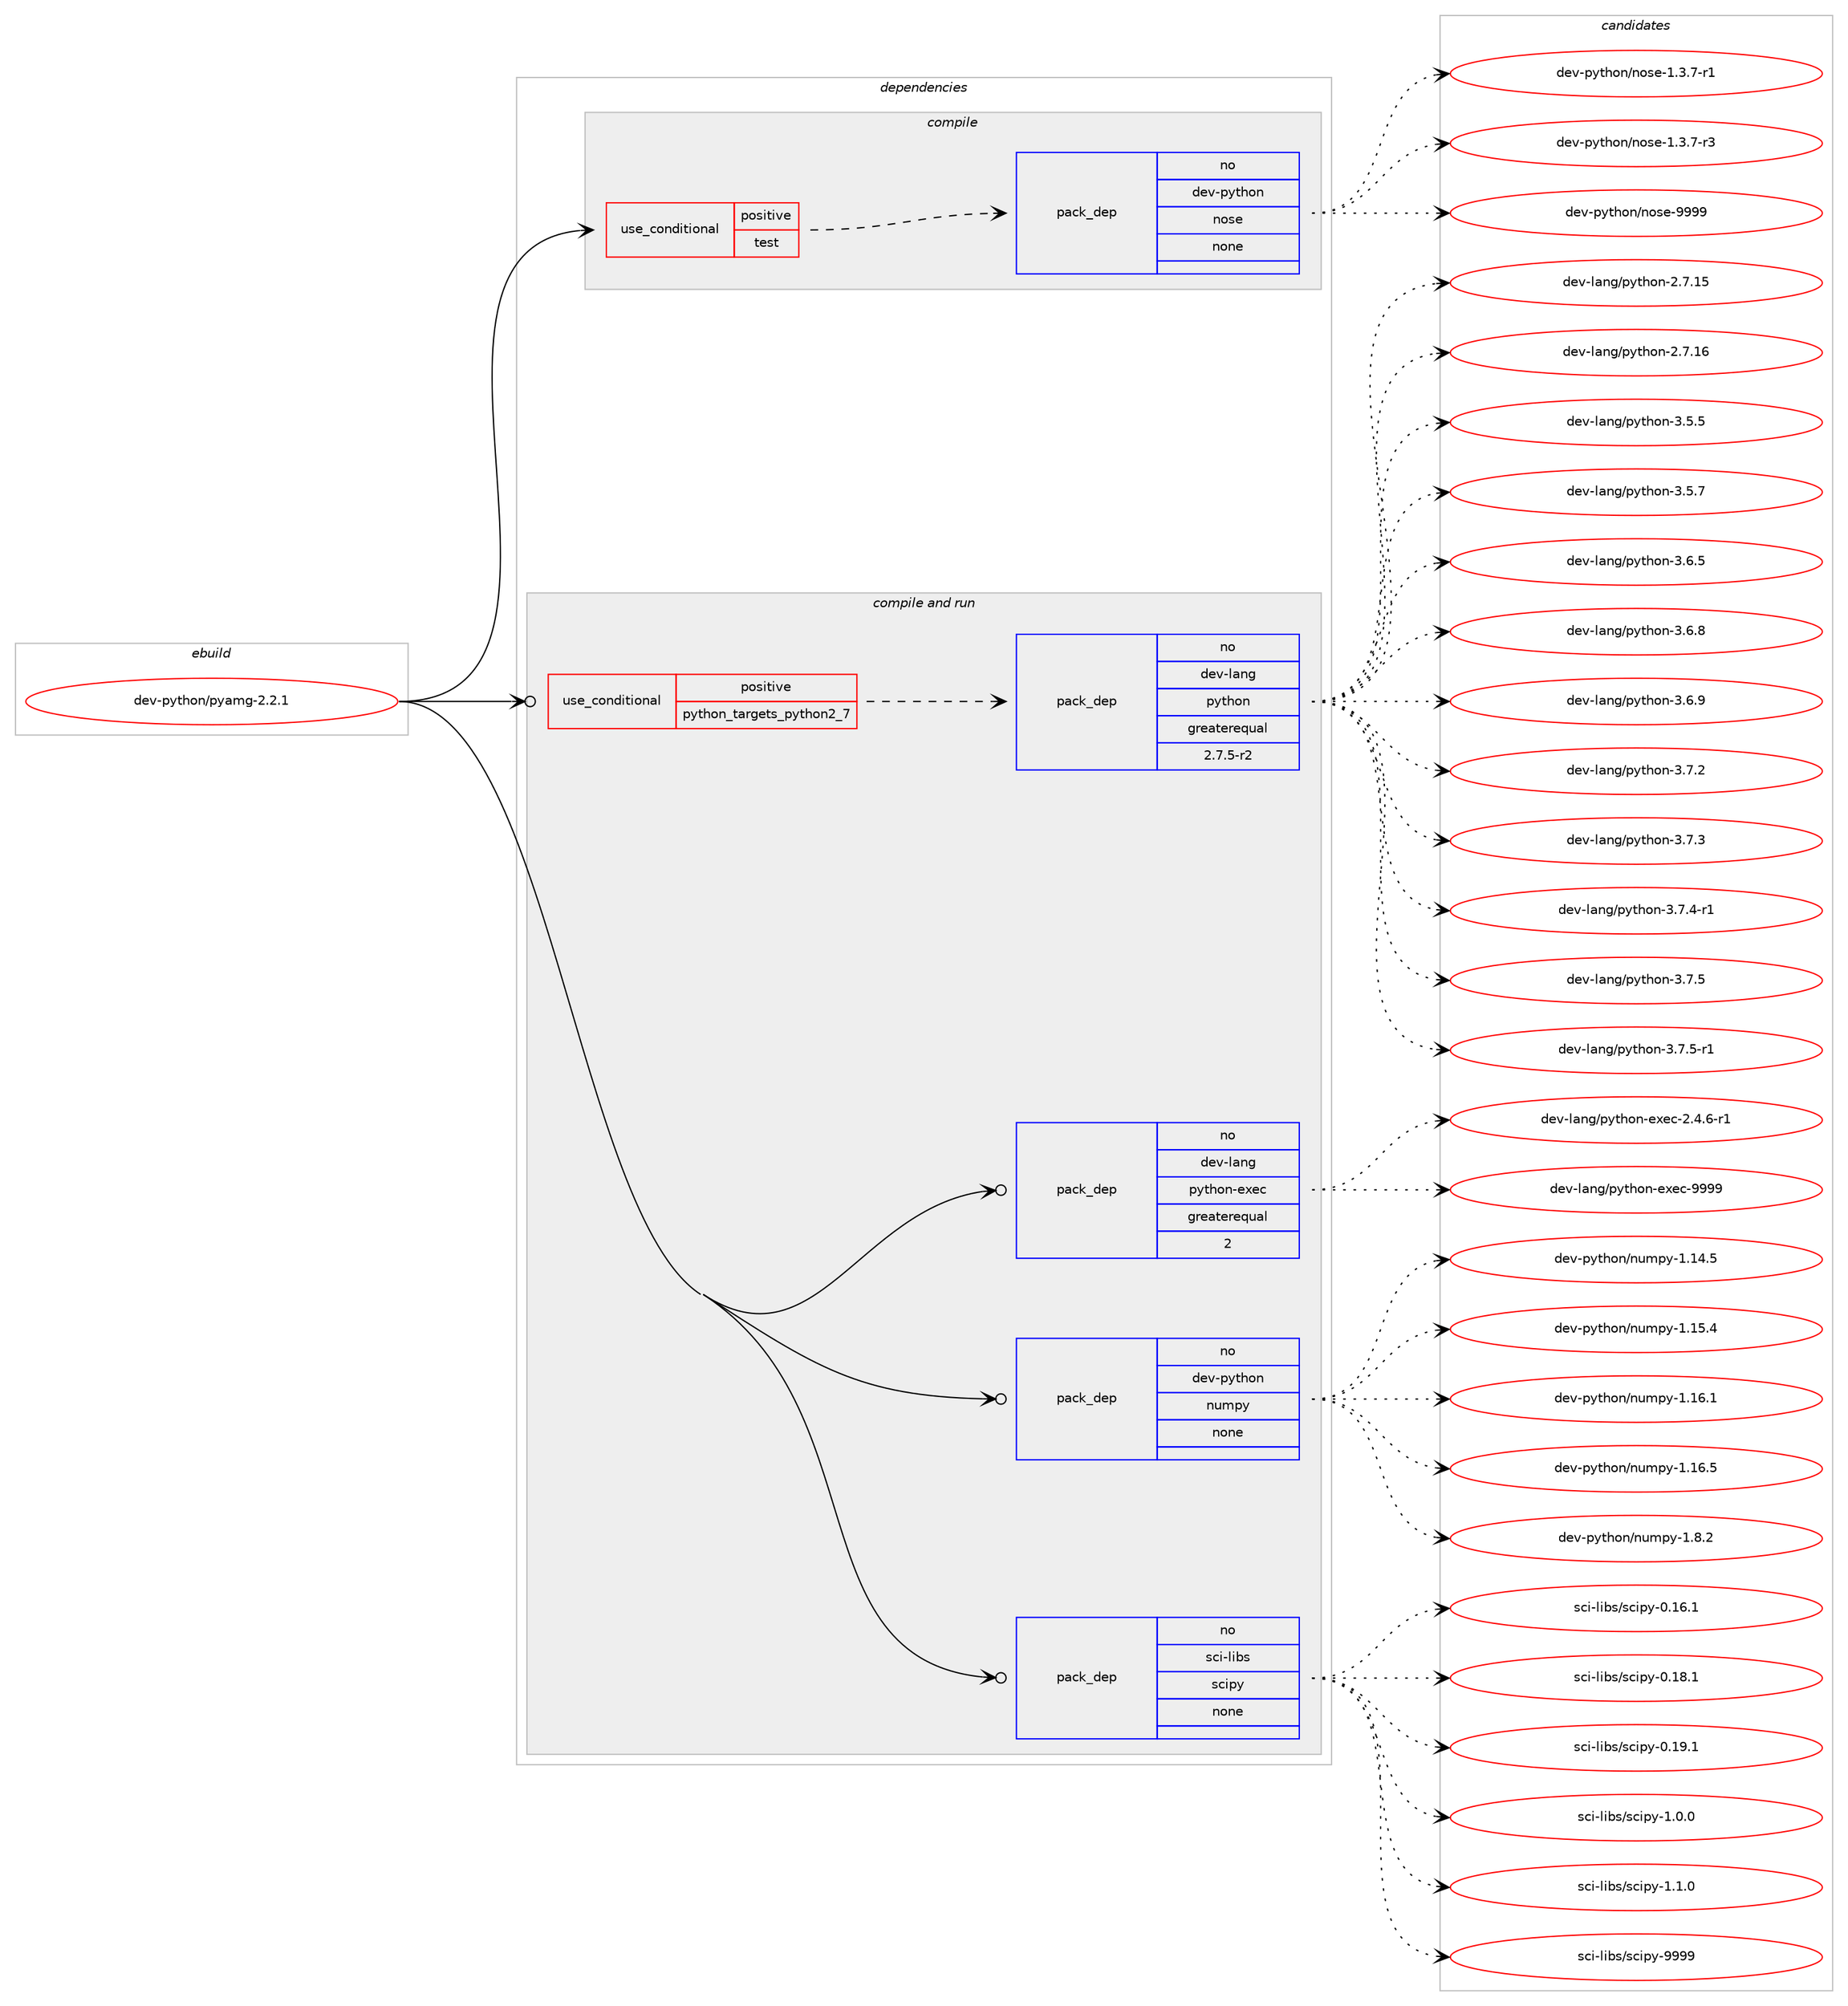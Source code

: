 digraph prolog {

# *************
# Graph options
# *************

newrank=true;
concentrate=true;
compound=true;
graph [rankdir=LR,fontname=Helvetica,fontsize=10,ranksep=1.5];#, ranksep=2.5, nodesep=0.2];
edge  [arrowhead=vee];
node  [fontname=Helvetica,fontsize=10];

# **********
# The ebuild
# **********

subgraph cluster_leftcol {
color=gray;
rank=same;
label=<<i>ebuild</i>>;
id [label="dev-python/pyamg-2.2.1", color=red, width=4, href="../dev-python/pyamg-2.2.1.svg"];
}

# ****************
# The dependencies
# ****************

subgraph cluster_midcol {
color=gray;
label=<<i>dependencies</i>>;
subgraph cluster_compile {
fillcolor="#eeeeee";
style=filled;
label=<<i>compile</i>>;
subgraph cond145269 {
dependency624085 [label=<<TABLE BORDER="0" CELLBORDER="1" CELLSPACING="0" CELLPADDING="4"><TR><TD ROWSPAN="3" CELLPADDING="10">use_conditional</TD></TR><TR><TD>positive</TD></TR><TR><TD>test</TD></TR></TABLE>>, shape=none, color=red];
subgraph pack466972 {
dependency624086 [label=<<TABLE BORDER="0" CELLBORDER="1" CELLSPACING="0" CELLPADDING="4" WIDTH="220"><TR><TD ROWSPAN="6" CELLPADDING="30">pack_dep</TD></TR><TR><TD WIDTH="110">no</TD></TR><TR><TD>dev-python</TD></TR><TR><TD>nose</TD></TR><TR><TD>none</TD></TR><TR><TD></TD></TR></TABLE>>, shape=none, color=blue];
}
dependency624085:e -> dependency624086:w [weight=20,style="dashed",arrowhead="vee"];
}
id:e -> dependency624085:w [weight=20,style="solid",arrowhead="vee"];
}
subgraph cluster_compileandrun {
fillcolor="#eeeeee";
style=filled;
label=<<i>compile and run</i>>;
subgraph cond145270 {
dependency624087 [label=<<TABLE BORDER="0" CELLBORDER="1" CELLSPACING="0" CELLPADDING="4"><TR><TD ROWSPAN="3" CELLPADDING="10">use_conditional</TD></TR><TR><TD>positive</TD></TR><TR><TD>python_targets_python2_7</TD></TR></TABLE>>, shape=none, color=red];
subgraph pack466973 {
dependency624088 [label=<<TABLE BORDER="0" CELLBORDER="1" CELLSPACING="0" CELLPADDING="4" WIDTH="220"><TR><TD ROWSPAN="6" CELLPADDING="30">pack_dep</TD></TR><TR><TD WIDTH="110">no</TD></TR><TR><TD>dev-lang</TD></TR><TR><TD>python</TD></TR><TR><TD>greaterequal</TD></TR><TR><TD>2.7.5-r2</TD></TR></TABLE>>, shape=none, color=blue];
}
dependency624087:e -> dependency624088:w [weight=20,style="dashed",arrowhead="vee"];
}
id:e -> dependency624087:w [weight=20,style="solid",arrowhead="odotvee"];
subgraph pack466974 {
dependency624089 [label=<<TABLE BORDER="0" CELLBORDER="1" CELLSPACING="0" CELLPADDING="4" WIDTH="220"><TR><TD ROWSPAN="6" CELLPADDING="30">pack_dep</TD></TR><TR><TD WIDTH="110">no</TD></TR><TR><TD>dev-lang</TD></TR><TR><TD>python-exec</TD></TR><TR><TD>greaterequal</TD></TR><TR><TD>2</TD></TR></TABLE>>, shape=none, color=blue];
}
id:e -> dependency624089:w [weight=20,style="solid",arrowhead="odotvee"];
subgraph pack466975 {
dependency624090 [label=<<TABLE BORDER="0" CELLBORDER="1" CELLSPACING="0" CELLPADDING="4" WIDTH="220"><TR><TD ROWSPAN="6" CELLPADDING="30">pack_dep</TD></TR><TR><TD WIDTH="110">no</TD></TR><TR><TD>dev-python</TD></TR><TR><TD>numpy</TD></TR><TR><TD>none</TD></TR><TR><TD></TD></TR></TABLE>>, shape=none, color=blue];
}
id:e -> dependency624090:w [weight=20,style="solid",arrowhead="odotvee"];
subgraph pack466976 {
dependency624091 [label=<<TABLE BORDER="0" CELLBORDER="1" CELLSPACING="0" CELLPADDING="4" WIDTH="220"><TR><TD ROWSPAN="6" CELLPADDING="30">pack_dep</TD></TR><TR><TD WIDTH="110">no</TD></TR><TR><TD>sci-libs</TD></TR><TR><TD>scipy</TD></TR><TR><TD>none</TD></TR><TR><TD></TD></TR></TABLE>>, shape=none, color=blue];
}
id:e -> dependency624091:w [weight=20,style="solid",arrowhead="odotvee"];
}
subgraph cluster_run {
fillcolor="#eeeeee";
style=filled;
label=<<i>run</i>>;
}
}

# **************
# The candidates
# **************

subgraph cluster_choices {
rank=same;
color=gray;
label=<<i>candidates</i>>;

subgraph choice466972 {
color=black;
nodesep=1;
choice10010111845112121116104111110471101111151014549465146554511449 [label="dev-python/nose-1.3.7-r1", color=red, width=4,href="../dev-python/nose-1.3.7-r1.svg"];
choice10010111845112121116104111110471101111151014549465146554511451 [label="dev-python/nose-1.3.7-r3", color=red, width=4,href="../dev-python/nose-1.3.7-r3.svg"];
choice10010111845112121116104111110471101111151014557575757 [label="dev-python/nose-9999", color=red, width=4,href="../dev-python/nose-9999.svg"];
dependency624086:e -> choice10010111845112121116104111110471101111151014549465146554511449:w [style=dotted,weight="100"];
dependency624086:e -> choice10010111845112121116104111110471101111151014549465146554511451:w [style=dotted,weight="100"];
dependency624086:e -> choice10010111845112121116104111110471101111151014557575757:w [style=dotted,weight="100"];
}
subgraph choice466973 {
color=black;
nodesep=1;
choice10010111845108971101034711212111610411111045504655464953 [label="dev-lang/python-2.7.15", color=red, width=4,href="../dev-lang/python-2.7.15.svg"];
choice10010111845108971101034711212111610411111045504655464954 [label="dev-lang/python-2.7.16", color=red, width=4,href="../dev-lang/python-2.7.16.svg"];
choice100101118451089711010347112121116104111110455146534653 [label="dev-lang/python-3.5.5", color=red, width=4,href="../dev-lang/python-3.5.5.svg"];
choice100101118451089711010347112121116104111110455146534655 [label="dev-lang/python-3.5.7", color=red, width=4,href="../dev-lang/python-3.5.7.svg"];
choice100101118451089711010347112121116104111110455146544653 [label="dev-lang/python-3.6.5", color=red, width=4,href="../dev-lang/python-3.6.5.svg"];
choice100101118451089711010347112121116104111110455146544656 [label="dev-lang/python-3.6.8", color=red, width=4,href="../dev-lang/python-3.6.8.svg"];
choice100101118451089711010347112121116104111110455146544657 [label="dev-lang/python-3.6.9", color=red, width=4,href="../dev-lang/python-3.6.9.svg"];
choice100101118451089711010347112121116104111110455146554650 [label="dev-lang/python-3.7.2", color=red, width=4,href="../dev-lang/python-3.7.2.svg"];
choice100101118451089711010347112121116104111110455146554651 [label="dev-lang/python-3.7.3", color=red, width=4,href="../dev-lang/python-3.7.3.svg"];
choice1001011184510897110103471121211161041111104551465546524511449 [label="dev-lang/python-3.7.4-r1", color=red, width=4,href="../dev-lang/python-3.7.4-r1.svg"];
choice100101118451089711010347112121116104111110455146554653 [label="dev-lang/python-3.7.5", color=red, width=4,href="../dev-lang/python-3.7.5.svg"];
choice1001011184510897110103471121211161041111104551465546534511449 [label="dev-lang/python-3.7.5-r1", color=red, width=4,href="../dev-lang/python-3.7.5-r1.svg"];
dependency624088:e -> choice10010111845108971101034711212111610411111045504655464953:w [style=dotted,weight="100"];
dependency624088:e -> choice10010111845108971101034711212111610411111045504655464954:w [style=dotted,weight="100"];
dependency624088:e -> choice100101118451089711010347112121116104111110455146534653:w [style=dotted,weight="100"];
dependency624088:e -> choice100101118451089711010347112121116104111110455146534655:w [style=dotted,weight="100"];
dependency624088:e -> choice100101118451089711010347112121116104111110455146544653:w [style=dotted,weight="100"];
dependency624088:e -> choice100101118451089711010347112121116104111110455146544656:w [style=dotted,weight="100"];
dependency624088:e -> choice100101118451089711010347112121116104111110455146544657:w [style=dotted,weight="100"];
dependency624088:e -> choice100101118451089711010347112121116104111110455146554650:w [style=dotted,weight="100"];
dependency624088:e -> choice100101118451089711010347112121116104111110455146554651:w [style=dotted,weight="100"];
dependency624088:e -> choice1001011184510897110103471121211161041111104551465546524511449:w [style=dotted,weight="100"];
dependency624088:e -> choice100101118451089711010347112121116104111110455146554653:w [style=dotted,weight="100"];
dependency624088:e -> choice1001011184510897110103471121211161041111104551465546534511449:w [style=dotted,weight="100"];
}
subgraph choice466974 {
color=black;
nodesep=1;
choice10010111845108971101034711212111610411111045101120101994550465246544511449 [label="dev-lang/python-exec-2.4.6-r1", color=red, width=4,href="../dev-lang/python-exec-2.4.6-r1.svg"];
choice10010111845108971101034711212111610411111045101120101994557575757 [label="dev-lang/python-exec-9999", color=red, width=4,href="../dev-lang/python-exec-9999.svg"];
dependency624089:e -> choice10010111845108971101034711212111610411111045101120101994550465246544511449:w [style=dotted,weight="100"];
dependency624089:e -> choice10010111845108971101034711212111610411111045101120101994557575757:w [style=dotted,weight="100"];
}
subgraph choice466975 {
color=black;
nodesep=1;
choice100101118451121211161041111104711011710911212145494649524653 [label="dev-python/numpy-1.14.5", color=red, width=4,href="../dev-python/numpy-1.14.5.svg"];
choice100101118451121211161041111104711011710911212145494649534652 [label="dev-python/numpy-1.15.4", color=red, width=4,href="../dev-python/numpy-1.15.4.svg"];
choice100101118451121211161041111104711011710911212145494649544649 [label="dev-python/numpy-1.16.1", color=red, width=4,href="../dev-python/numpy-1.16.1.svg"];
choice100101118451121211161041111104711011710911212145494649544653 [label="dev-python/numpy-1.16.5", color=red, width=4,href="../dev-python/numpy-1.16.5.svg"];
choice1001011184511212111610411111047110117109112121454946564650 [label="dev-python/numpy-1.8.2", color=red, width=4,href="../dev-python/numpy-1.8.2.svg"];
dependency624090:e -> choice100101118451121211161041111104711011710911212145494649524653:w [style=dotted,weight="100"];
dependency624090:e -> choice100101118451121211161041111104711011710911212145494649534652:w [style=dotted,weight="100"];
dependency624090:e -> choice100101118451121211161041111104711011710911212145494649544649:w [style=dotted,weight="100"];
dependency624090:e -> choice100101118451121211161041111104711011710911212145494649544653:w [style=dotted,weight="100"];
dependency624090:e -> choice1001011184511212111610411111047110117109112121454946564650:w [style=dotted,weight="100"];
}
subgraph choice466976 {
color=black;
nodesep=1;
choice115991054510810598115471159910511212145484649544649 [label="sci-libs/scipy-0.16.1", color=red, width=4,href="../sci-libs/scipy-0.16.1.svg"];
choice115991054510810598115471159910511212145484649564649 [label="sci-libs/scipy-0.18.1", color=red, width=4,href="../sci-libs/scipy-0.18.1.svg"];
choice115991054510810598115471159910511212145484649574649 [label="sci-libs/scipy-0.19.1", color=red, width=4,href="../sci-libs/scipy-0.19.1.svg"];
choice1159910545108105981154711599105112121454946484648 [label="sci-libs/scipy-1.0.0", color=red, width=4,href="../sci-libs/scipy-1.0.0.svg"];
choice1159910545108105981154711599105112121454946494648 [label="sci-libs/scipy-1.1.0", color=red, width=4,href="../sci-libs/scipy-1.1.0.svg"];
choice11599105451081059811547115991051121214557575757 [label="sci-libs/scipy-9999", color=red, width=4,href="../sci-libs/scipy-9999.svg"];
dependency624091:e -> choice115991054510810598115471159910511212145484649544649:w [style=dotted,weight="100"];
dependency624091:e -> choice115991054510810598115471159910511212145484649564649:w [style=dotted,weight="100"];
dependency624091:e -> choice115991054510810598115471159910511212145484649574649:w [style=dotted,weight="100"];
dependency624091:e -> choice1159910545108105981154711599105112121454946484648:w [style=dotted,weight="100"];
dependency624091:e -> choice1159910545108105981154711599105112121454946494648:w [style=dotted,weight="100"];
dependency624091:e -> choice11599105451081059811547115991051121214557575757:w [style=dotted,weight="100"];
}
}

}
